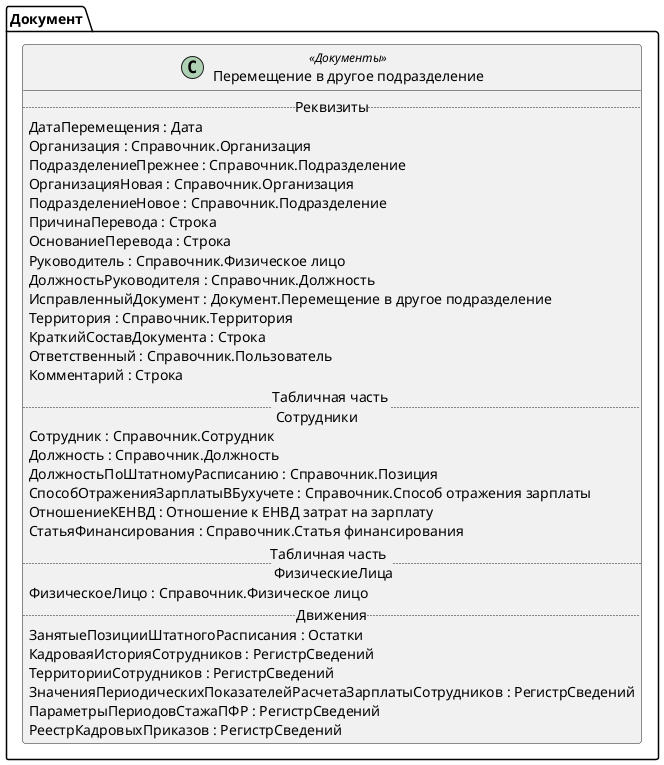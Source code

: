﻿@startuml ПеремещениеВДругоеПодразделение
'!include templates.wsd
'..\include templates.wsd
class Документ.ПеремещениеВДругоеПодразделение as "Перемещение в другое подразделение" <<Документы>>
{
..Реквизиты..
ДатаПеремещения : Дата
Организация : Справочник.Организация
ПодразделениеПрежнее : Справочник.Подразделение
ОрганизацияНовая : Справочник.Организация
ПодразделениеНовое : Справочник.Подразделение
ПричинаПеревода : Строка
ОснованиеПеревода : Строка
Руководитель : Справочник.Физическое лицо
ДолжностьРуководителя : Справочник.Должность
ИсправленныйДокумент : Документ.Перемещение в другое подразделение
Территория : Справочник.Территория
КраткийСоставДокумента : Строка
Ответственный : Справочник.Пользователь
Комментарий : Строка
..Табличная часть \n Сотрудники..
Сотрудник : Справочник.Сотрудник
Должность : Справочник.Должность
ДолжностьПоШтатномуРасписанию : Справочник.Позиция
СпособОтраженияЗарплатыВБухучете : Справочник.Способ отражения зарплаты
ОтношениеКЕНВД : Отношение к ЕНВД затрат на зарплату
СтатьяФинансирования : Справочник.Статья финансирования
..Табличная часть \n ФизическиеЛица..
ФизическоеЛицо : Справочник.Физическое лицо
..Движения..
ЗанятыеПозицииШтатногоРасписания : Остатки
КадроваяИсторияСотрудников : РегистрСведений
ТерриторииСотрудников : РегистрСведений
ЗначенияПериодическихПоказателейРасчетаЗарплатыСотрудников : РегистрСведений
ПараметрыПериодовСтажаПФР : РегистрСведений
РеестрКадровыхПриказов : РегистрСведений
}
@enduml
